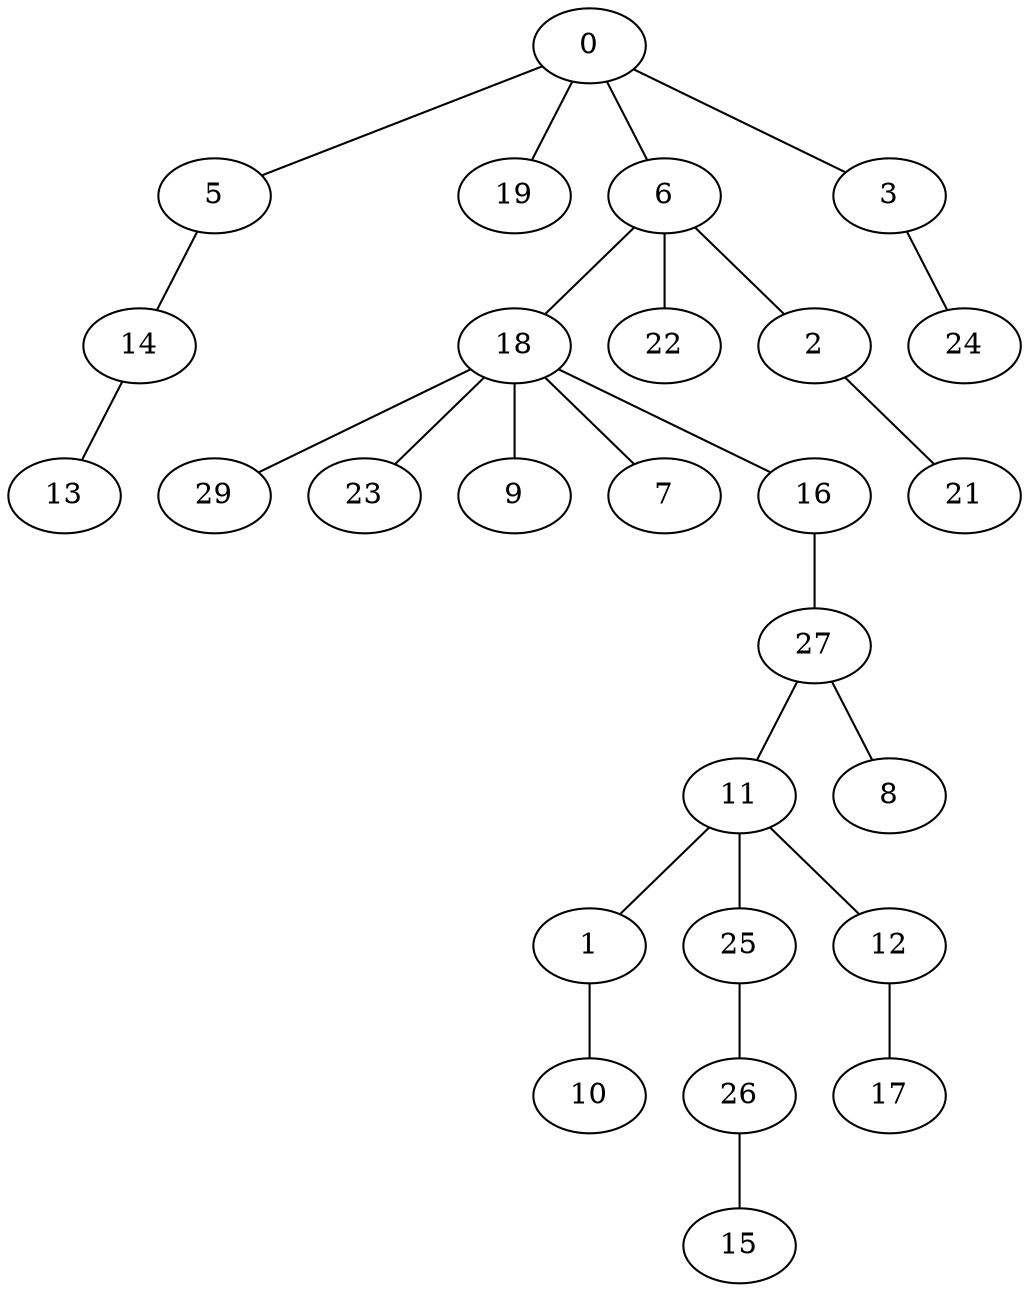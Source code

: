 graph G {
"5";
"10";
"29";
"11";
"18";
"1";
"27";
"22";
"23";
"25";
"21";
"19";
"2";
"9";
"13";
"26";
"7";
"17";
"6";
"24";
"3";
"14";
"16";
"8";
"0";
"15";
"12";
    "18" -- "23";
    "6" -- "22";
    "0" -- "5";
    "6" -- "18";
    "0" -- "3";
    "18" -- "29";
    "18" -- "9";
    "0" -- "19";
    "16" -- "27";
    "3" -- "24";
    "11" -- "12";
    "18" -- "7";
    "5" -- "14";
    "26" -- "15";
    "18" -- "16";
    "0" -- "6";
    "25" -- "26";
    "12" -- "17";
    "1" -- "10";
    "27" -- "11";
    "27" -- "8";
    "11" -- "1";
    "6" -- "2";
    "14" -- "13";
    "11" -- "25";
    "2" -- "21";
}
